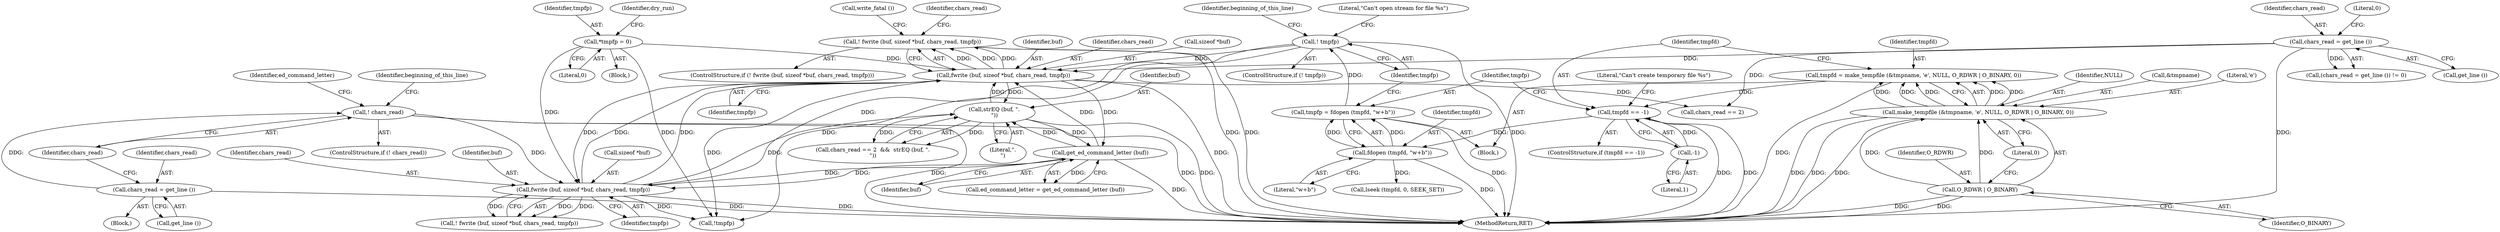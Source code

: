 digraph "0_savannah_3fcd042d26d70856e826a42b5f93dc4854d80bf0@API" {
"1000218" [label="(Call,! fwrite (buf, sizeof *buf, chars_read, tmpfp))"];
"1000219" [label="(Call,fwrite (buf, sizeof *buf, chars_read, tmpfp))"];
"1000232" [label="(Call,strEQ (buf, \".\n\"))"];
"1000188" [label="(Call,fwrite (buf, sizeof *buf, chars_read, tmpfp))"];
"1000179" [label="(Call,get_ed_command_letter (buf))"];
"1000170" [label="(Call,! chars_read)"];
"1000166" [label="(Call,chars_read = get_line ())"];
"1000114" [label="(Call,*tmpfp = 0)"];
"1000153" [label="(Call,! tmpfp)"];
"1000147" [label="(Call,tmpfp = fdopen (tmpfd, \"w+b\"))"];
"1000149" [label="(Call,fdopen (tmpfd, \"w+b\"))"];
"1000139" [label="(Call,tmpfd == -1)"];
"1000127" [label="(Call,tmpfd = make_tempfile (&tmpname, 'e', NULL, O_RDWR | O_BINARY, 0))"];
"1000129" [label="(Call,make_tempfile (&tmpname, 'e', NULL, O_RDWR | O_BINARY, 0))"];
"1000134" [label="(Call,O_RDWR | O_BINARY)"];
"1000141" [label="(Call,-1)"];
"1000210" [label="(Call,chars_read = get_line ())"];
"1000168" [label="(Call,get_line ())"];
"1000154" [label="(Identifier,tmpfp)"];
"1000268" [label="(Call,lseek (tmpfd, 0, SEEK_SET))"];
"1000220" [label="(Identifier,buf)"];
"1000128" [label="(Identifier,tmpfd)"];
"1000189" [label="(Identifier,buf)"];
"1000135" [label="(Identifier,O_RDWR)"];
"1000148" [label="(Identifier,tmpfp)"];
"1000228" [label="(Call,chars_read == 2  &&  strEQ (buf, \".\n\"))"];
"1000246" [label="(Call,!tmpfp)"];
"1000138" [label="(ControlStructure,if (tmpfd == -1))"];
"1000190" [label="(Call,sizeof *buf)"];
"1000142" [label="(Literal,1)"];
"1000217" [label="(ControlStructure,if (! fwrite (buf, sizeof *buf, chars_read, tmpfp)))"];
"1000234" [label="(Literal,\".\n\")"];
"1000193" [label="(Identifier,chars_read)"];
"1000229" [label="(Call,chars_read == 2)"];
"1000278" [label="(MethodReturn,RET)"];
"1000163" [label="(Identifier,beginning_of_this_line)"];
"1000149" [label="(Call,fdopen (tmpfd, \"w+b\"))"];
"1000169" [label="(ControlStructure,if (! chars_read))"];
"1000179" [label="(Call,get_ed_command_letter (buf))"];
"1000211" [label="(Identifier,chars_read)"];
"1000224" [label="(Identifier,chars_read)"];
"1000226" [label="(Call,write_fatal ())"];
"1000218" [label="(Call,! fwrite (buf, sizeof *buf, chars_read, tmpfp))"];
"1000174" [label="(Identifier,beginning_of_this_line)"];
"1000139" [label="(Call,tmpfd == -1)"];
"1000170" [label="(Call,! chars_read)"];
"1000233" [label="(Identifier,buf)"];
"1000171" [label="(Identifier,chars_read)"];
"1000225" [label="(Identifier,tmpfp)"];
"1000166" [label="(Call,chars_read = get_line ())"];
"1000152" [label="(ControlStructure,if (! tmpfp))"];
"1000140" [label="(Identifier,tmpfd)"];
"1000209" [label="(Call,(chars_read = get_line ()) != 0)"];
"1000187" [label="(Call,! fwrite (buf, sizeof *buf, chars_read, tmpfp))"];
"1000178" [label="(Identifier,ed_command_letter)"];
"1000180" [label="(Identifier,buf)"];
"1000219" [label="(Call,fwrite (buf, sizeof *buf, chars_read, tmpfp))"];
"1000213" [label="(Literal,0)"];
"1000151" [label="(Literal,\"w+b\")"];
"1000177" [label="(Call,ed_command_letter = get_ed_command_letter (buf))"];
"1000153" [label="(Call,! tmpfp)"];
"1000144" [label="(Literal,\"Can't create temporary file %s\")"];
"1000150" [label="(Identifier,tmpfd)"];
"1000160" [label="(Block,)"];
"1000116" [label="(Literal,0)"];
"1000137" [label="(Literal,0)"];
"1000232" [label="(Call,strEQ (buf, \".\n\"))"];
"1000127" [label="(Call,tmpfd = make_tempfile (&tmpname, 'e', NULL, O_RDWR | O_BINARY, 0))"];
"1000132" [label="(Literal,'e')"];
"1000221" [label="(Call,sizeof *buf)"];
"1000212" [label="(Call,get_line ())"];
"1000115" [label="(Identifier,tmpfp)"];
"1000141" [label="(Call,-1)"];
"1000156" [label="(Literal,\"Can't open stream for file %s\")"];
"1000114" [label="(Call,*tmpfp = 0)"];
"1000106" [label="(Block,)"];
"1000230" [label="(Identifier,chars_read)"];
"1000194" [label="(Identifier,tmpfp)"];
"1000123" [label="(Identifier,dry_run)"];
"1000133" [label="(Identifier,NULL)"];
"1000210" [label="(Call,chars_read = get_line ())"];
"1000147" [label="(Call,tmpfp = fdopen (tmpfd, \"w+b\"))"];
"1000126" [label="(Block,)"];
"1000167" [label="(Identifier,chars_read)"];
"1000129" [label="(Call,make_tempfile (&tmpname, 'e', NULL, O_RDWR | O_BINARY, 0))"];
"1000130" [label="(Call,&tmpname)"];
"1000134" [label="(Call,O_RDWR | O_BINARY)"];
"1000136" [label="(Identifier,O_BINARY)"];
"1000188" [label="(Call,fwrite (buf, sizeof *buf, chars_read, tmpfp))"];
"1000218" -> "1000217"  [label="AST: "];
"1000218" -> "1000219"  [label="CFG: "];
"1000219" -> "1000218"  [label="AST: "];
"1000226" -> "1000218"  [label="CFG: "];
"1000230" -> "1000218"  [label="CFG: "];
"1000218" -> "1000278"  [label="DDG: "];
"1000218" -> "1000278"  [label="DDG: "];
"1000219" -> "1000218"  [label="DDG: "];
"1000219" -> "1000218"  [label="DDG: "];
"1000219" -> "1000218"  [label="DDG: "];
"1000219" -> "1000225"  [label="CFG: "];
"1000220" -> "1000219"  [label="AST: "];
"1000221" -> "1000219"  [label="AST: "];
"1000224" -> "1000219"  [label="AST: "];
"1000225" -> "1000219"  [label="AST: "];
"1000219" -> "1000278"  [label="DDG: "];
"1000219" -> "1000179"  [label="DDG: "];
"1000219" -> "1000188"  [label="DDG: "];
"1000232" -> "1000219"  [label="DDG: "];
"1000188" -> "1000219"  [label="DDG: "];
"1000188" -> "1000219"  [label="DDG: "];
"1000179" -> "1000219"  [label="DDG: "];
"1000210" -> "1000219"  [label="DDG: "];
"1000114" -> "1000219"  [label="DDG: "];
"1000153" -> "1000219"  [label="DDG: "];
"1000219" -> "1000229"  [label="DDG: "];
"1000219" -> "1000232"  [label="DDG: "];
"1000219" -> "1000246"  [label="DDG: "];
"1000232" -> "1000228"  [label="AST: "];
"1000232" -> "1000234"  [label="CFG: "];
"1000233" -> "1000232"  [label="AST: "];
"1000234" -> "1000232"  [label="AST: "];
"1000228" -> "1000232"  [label="CFG: "];
"1000232" -> "1000278"  [label="DDG: "];
"1000232" -> "1000179"  [label="DDG: "];
"1000232" -> "1000228"  [label="DDG: "];
"1000232" -> "1000228"  [label="DDG: "];
"1000188" -> "1000232"  [label="DDG: "];
"1000179" -> "1000232"  [label="DDG: "];
"1000188" -> "1000187"  [label="AST: "];
"1000188" -> "1000194"  [label="CFG: "];
"1000189" -> "1000188"  [label="AST: "];
"1000190" -> "1000188"  [label="AST: "];
"1000193" -> "1000188"  [label="AST: "];
"1000194" -> "1000188"  [label="AST: "];
"1000187" -> "1000188"  [label="CFG: "];
"1000188" -> "1000278"  [label="DDG: "];
"1000188" -> "1000179"  [label="DDG: "];
"1000188" -> "1000187"  [label="DDG: "];
"1000188" -> "1000187"  [label="DDG: "];
"1000188" -> "1000187"  [label="DDG: "];
"1000179" -> "1000188"  [label="DDG: "];
"1000170" -> "1000188"  [label="DDG: "];
"1000114" -> "1000188"  [label="DDG: "];
"1000153" -> "1000188"  [label="DDG: "];
"1000188" -> "1000246"  [label="DDG: "];
"1000179" -> "1000177"  [label="AST: "];
"1000179" -> "1000180"  [label="CFG: "];
"1000180" -> "1000179"  [label="AST: "];
"1000177" -> "1000179"  [label="CFG: "];
"1000179" -> "1000278"  [label="DDG: "];
"1000179" -> "1000177"  [label="DDG: "];
"1000170" -> "1000169"  [label="AST: "];
"1000170" -> "1000171"  [label="CFG: "];
"1000171" -> "1000170"  [label="AST: "];
"1000174" -> "1000170"  [label="CFG: "];
"1000178" -> "1000170"  [label="CFG: "];
"1000170" -> "1000278"  [label="DDG: "];
"1000170" -> "1000278"  [label="DDG: "];
"1000166" -> "1000170"  [label="DDG: "];
"1000166" -> "1000160"  [label="AST: "];
"1000166" -> "1000168"  [label="CFG: "];
"1000167" -> "1000166"  [label="AST: "];
"1000168" -> "1000166"  [label="AST: "];
"1000171" -> "1000166"  [label="CFG: "];
"1000166" -> "1000278"  [label="DDG: "];
"1000114" -> "1000106"  [label="AST: "];
"1000114" -> "1000116"  [label="CFG: "];
"1000115" -> "1000114"  [label="AST: "];
"1000116" -> "1000114"  [label="AST: "];
"1000123" -> "1000114"  [label="CFG: "];
"1000114" -> "1000246"  [label="DDG: "];
"1000153" -> "1000152"  [label="AST: "];
"1000153" -> "1000154"  [label="CFG: "];
"1000154" -> "1000153"  [label="AST: "];
"1000156" -> "1000153"  [label="CFG: "];
"1000163" -> "1000153"  [label="CFG: "];
"1000153" -> "1000278"  [label="DDG: "];
"1000147" -> "1000153"  [label="DDG: "];
"1000153" -> "1000246"  [label="DDG: "];
"1000147" -> "1000126"  [label="AST: "];
"1000147" -> "1000149"  [label="CFG: "];
"1000148" -> "1000147"  [label="AST: "];
"1000149" -> "1000147"  [label="AST: "];
"1000154" -> "1000147"  [label="CFG: "];
"1000147" -> "1000278"  [label="DDG: "];
"1000149" -> "1000147"  [label="DDG: "];
"1000149" -> "1000147"  [label="DDG: "];
"1000149" -> "1000151"  [label="CFG: "];
"1000150" -> "1000149"  [label="AST: "];
"1000151" -> "1000149"  [label="AST: "];
"1000149" -> "1000278"  [label="DDG: "];
"1000139" -> "1000149"  [label="DDG: "];
"1000149" -> "1000268"  [label="DDG: "];
"1000139" -> "1000138"  [label="AST: "];
"1000139" -> "1000141"  [label="CFG: "];
"1000140" -> "1000139"  [label="AST: "];
"1000141" -> "1000139"  [label="AST: "];
"1000144" -> "1000139"  [label="CFG: "];
"1000148" -> "1000139"  [label="CFG: "];
"1000139" -> "1000278"  [label="DDG: "];
"1000139" -> "1000278"  [label="DDG: "];
"1000127" -> "1000139"  [label="DDG: "];
"1000141" -> "1000139"  [label="DDG: "];
"1000127" -> "1000126"  [label="AST: "];
"1000127" -> "1000129"  [label="CFG: "];
"1000128" -> "1000127"  [label="AST: "];
"1000129" -> "1000127"  [label="AST: "];
"1000140" -> "1000127"  [label="CFG: "];
"1000127" -> "1000278"  [label="DDG: "];
"1000129" -> "1000127"  [label="DDG: "];
"1000129" -> "1000127"  [label="DDG: "];
"1000129" -> "1000127"  [label="DDG: "];
"1000129" -> "1000127"  [label="DDG: "];
"1000129" -> "1000127"  [label="DDG: "];
"1000129" -> "1000137"  [label="CFG: "];
"1000130" -> "1000129"  [label="AST: "];
"1000132" -> "1000129"  [label="AST: "];
"1000133" -> "1000129"  [label="AST: "];
"1000134" -> "1000129"  [label="AST: "];
"1000137" -> "1000129"  [label="AST: "];
"1000129" -> "1000278"  [label="DDG: "];
"1000129" -> "1000278"  [label="DDG: "];
"1000129" -> "1000278"  [label="DDG: "];
"1000134" -> "1000129"  [label="DDG: "];
"1000134" -> "1000129"  [label="DDG: "];
"1000134" -> "1000136"  [label="CFG: "];
"1000135" -> "1000134"  [label="AST: "];
"1000136" -> "1000134"  [label="AST: "];
"1000137" -> "1000134"  [label="CFG: "];
"1000134" -> "1000278"  [label="DDG: "];
"1000134" -> "1000278"  [label="DDG: "];
"1000141" -> "1000142"  [label="CFG: "];
"1000142" -> "1000141"  [label="AST: "];
"1000210" -> "1000209"  [label="AST: "];
"1000210" -> "1000212"  [label="CFG: "];
"1000211" -> "1000210"  [label="AST: "];
"1000212" -> "1000210"  [label="AST: "];
"1000213" -> "1000210"  [label="CFG: "];
"1000210" -> "1000278"  [label="DDG: "];
"1000210" -> "1000209"  [label="DDG: "];
"1000210" -> "1000229"  [label="DDG: "];
}
